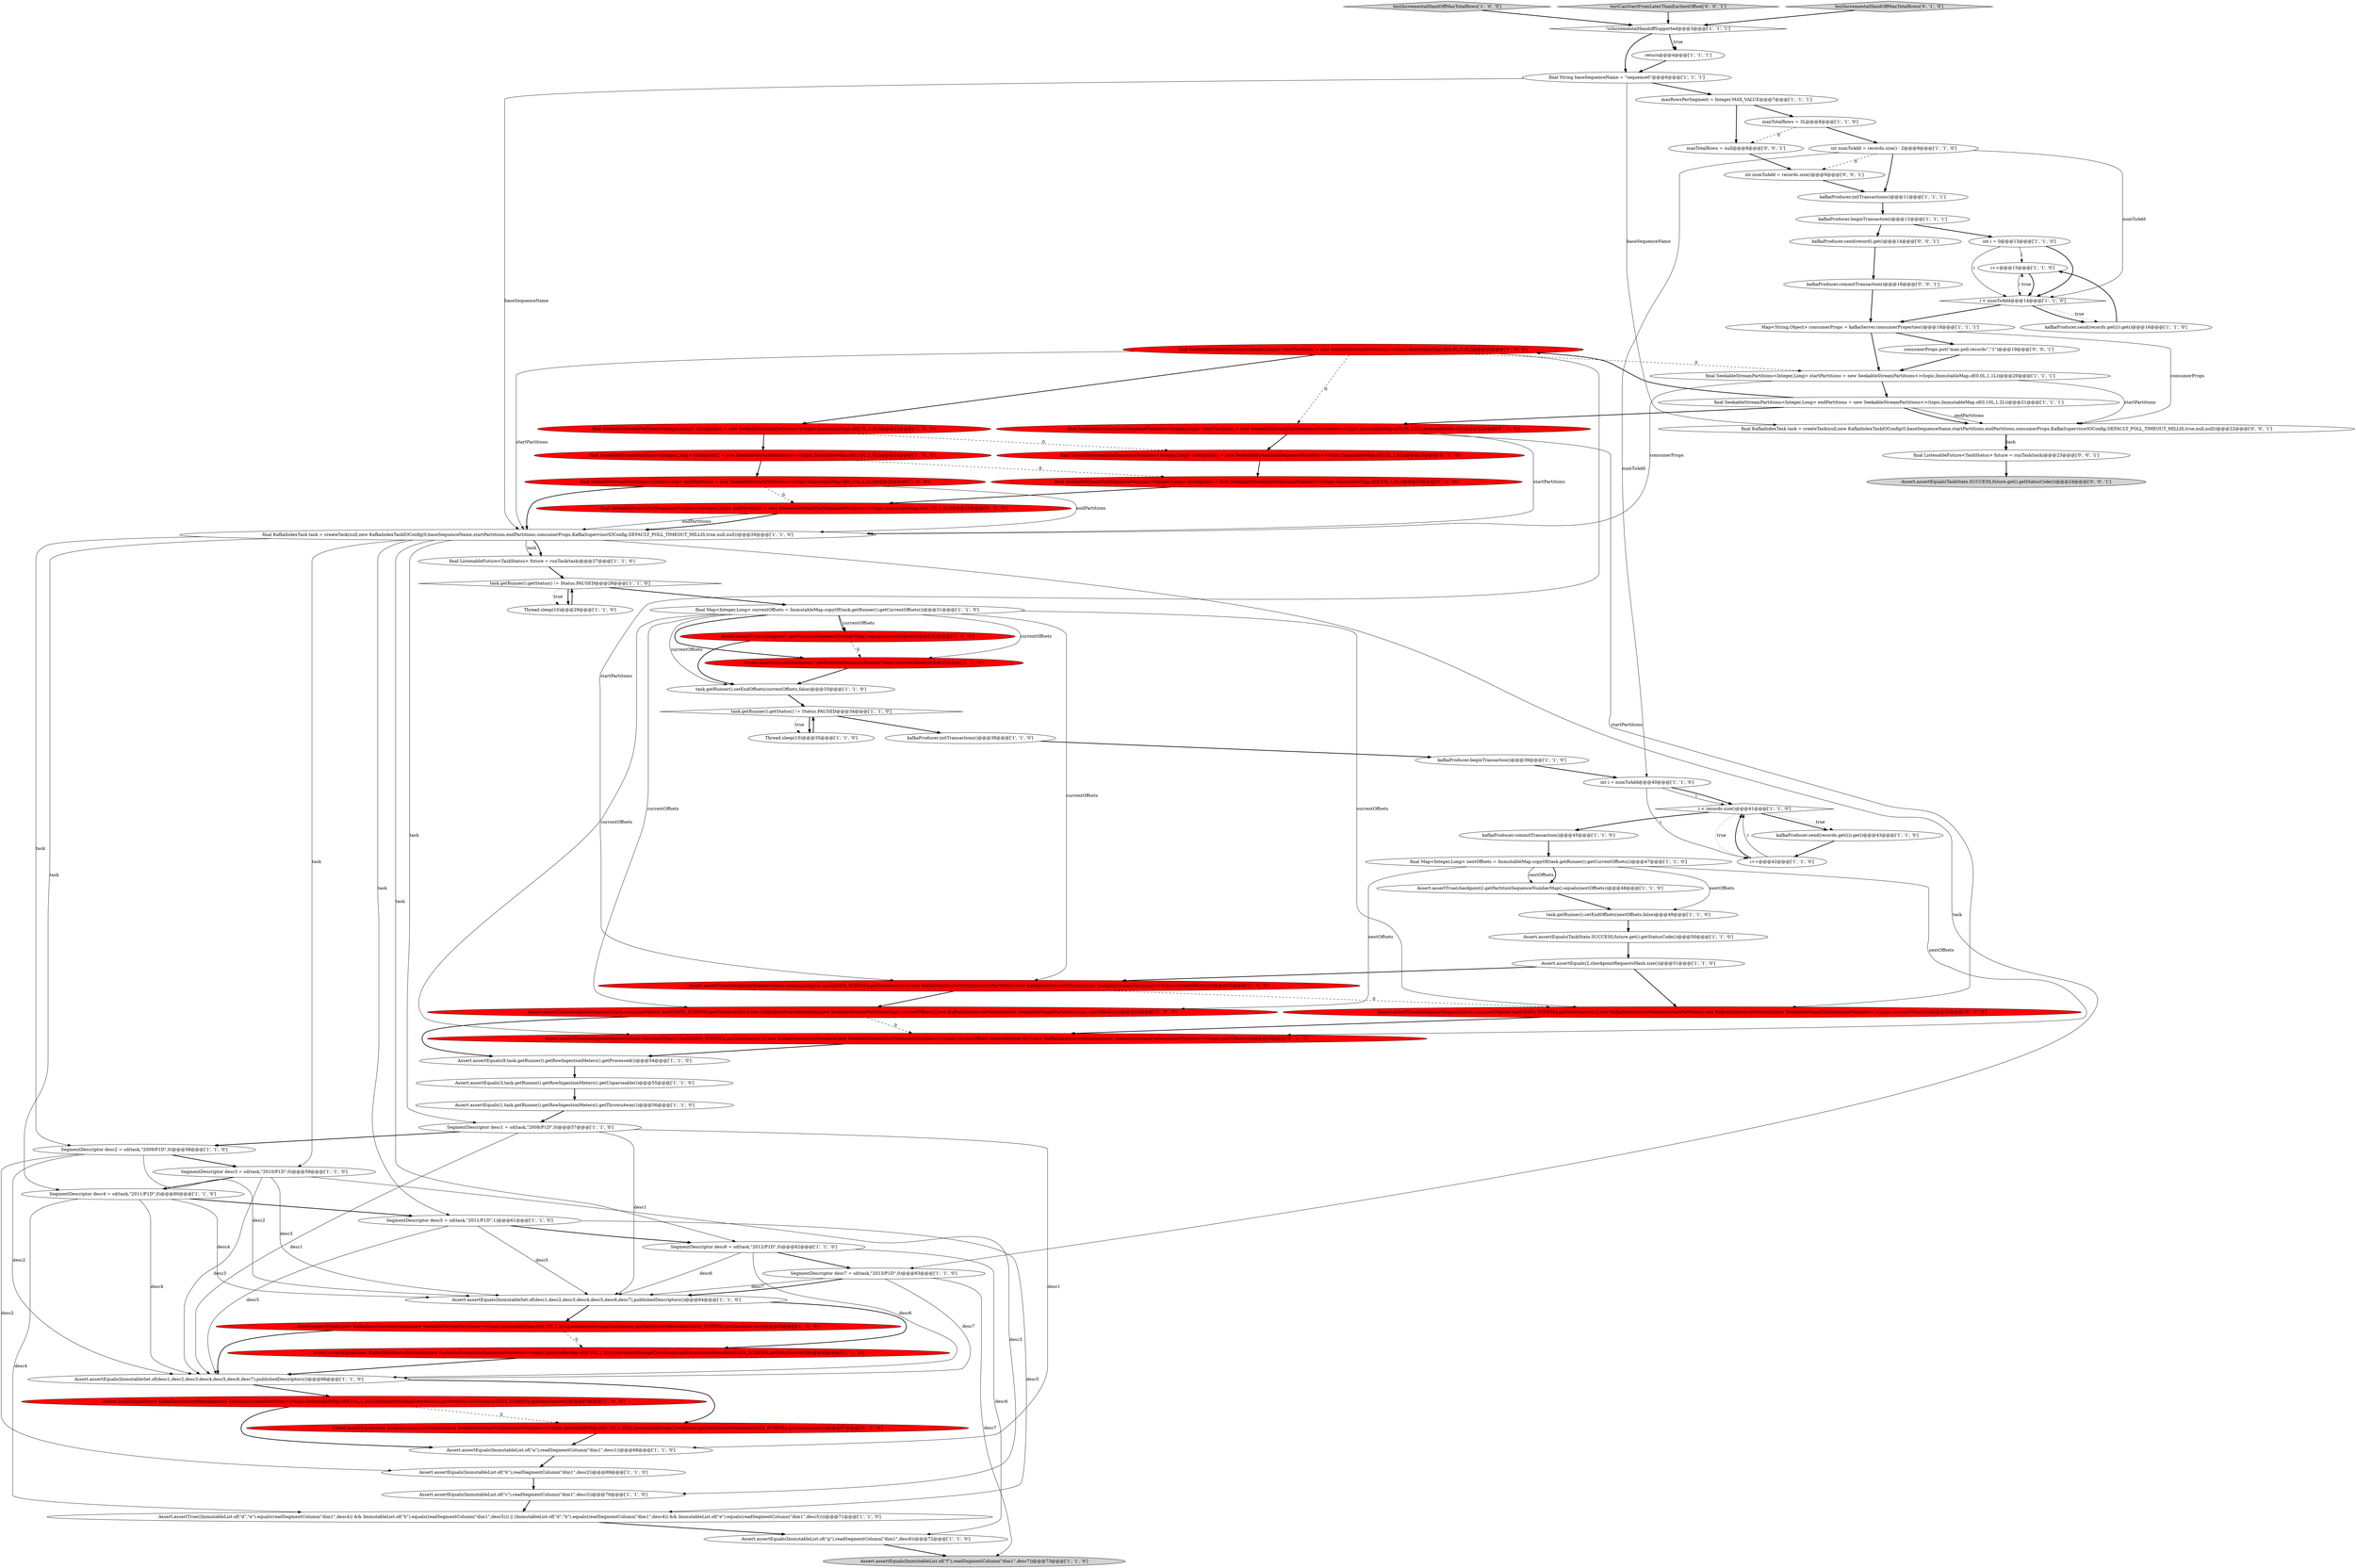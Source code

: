 digraph {
10 [style = filled, label = "final KafkaIndexTask task = createTask(null,new KafkaIndexTaskIOConfig(0,baseSequenceName,startPartitions,endPartitions,consumerProps,KafkaSupervisorIOConfig.DEFAULT_POLL_TIMEOUT_MILLIS,true,null,null))@@@26@@@['1', '1', '0']", fillcolor = white, shape = ellipse image = "AAA0AAABBB1BBB"];
24 [style = filled, label = "SegmentDescriptor desc2 = sd(task,\"2009/P1D\",0)@@@58@@@['1', '1', '0']", fillcolor = white, shape = ellipse image = "AAA0AAABBB1BBB"];
68 [style = filled, label = "final SeekableStreamStartSequenceNumbers<Integer,Long> startPartitions = new SeekableStreamStartSequenceNumbers<>(topic,ImmutableMap.of(0,0L,1,0L),ImmutableSet.of())@@@22@@@['0', '1', '0']", fillcolor = red, shape = ellipse image = "AAA1AAABBB2BBB"];
73 [style = filled, label = "kafkaProducer.send(record).get()@@@14@@@['0', '0', '1']", fillcolor = white, shape = ellipse image = "AAA0AAABBB3BBB"];
63 [style = filled, label = "Assert.assertTrue(checkpointRequestsHash.contains(Objects.hash(DATA_SCHEMA.getDataSource(),0,new KafkaDataSourceMetadata(startPartitions),new KafkaDataSourceMetadata(new SeekableStreamEndSequenceNumbers<>(topic,currentOffsets)))))@@@52@@@['0', '1', '0']", fillcolor = red, shape = ellipse image = "AAA1AAABBB2BBB"];
26 [style = filled, label = "i++@@@15@@@['1', '1', '0']", fillcolor = white, shape = ellipse image = "AAA0AAABBB1BBB"];
5 [style = filled, label = "Assert.assertTrue(checkpointRequestsHash.contains(Objects.hash(DATA_SCHEMA.getDataSource(),0,new KafkaDataSourceMetadata(startPartitions),new KafkaDataSourceMetadata(new SeekableStreamPartitions<>(topic,currentOffsets)))))@@@52@@@['1', '0', '0']", fillcolor = red, shape = ellipse image = "AAA1AAABBB1BBB"];
12 [style = filled, label = "SegmentDescriptor desc6 = sd(task,\"2012/P1D\",0)@@@62@@@['1', '1', '0']", fillcolor = white, shape = ellipse image = "AAA0AAABBB1BBB"];
47 [style = filled, label = "SegmentDescriptor desc3 = sd(task,\"2010/P1D\",0)@@@59@@@['1', '1', '0']", fillcolor = white, shape = ellipse image = "AAA0AAABBB1BBB"];
60 [style = filled, label = "Assert.assertTrue(checkpointRequestsHash.contains(Objects.hash(DATA_SCHEMA.getDataSource(),0,new KafkaDataSourceMetadata(new SeekableStreamPartitions(topic,currentOffsets)),new KafkaDataSourceMetadata(new SeekableStreamPartitions(topic,nextOffsets)))))@@@53@@@['1', '0', '0']", fillcolor = red, shape = ellipse image = "AAA1AAABBB1BBB"];
22 [style = filled, label = "kafkaProducer.initTransactions()@@@11@@@['1', '1', '1']", fillcolor = white, shape = ellipse image = "AAA0AAABBB1BBB"];
45 [style = filled, label = "int numToAdd = records.size() - 2@@@9@@@['1', '1', '0']", fillcolor = white, shape = ellipse image = "AAA0AAABBB1BBB"];
20 [style = filled, label = "task.getRunner().setEndOffsets(nextOffsets,false)@@@49@@@['1', '1', '0']", fillcolor = white, shape = ellipse image = "AAA0AAABBB1BBB"];
32 [style = filled, label = "Assert.assertEquals(new KafkaDataSourceMetadata(new SeekableStreamPartitions<>(topic,ImmutableMap.of(0,10L,1,2L))),metadataStorageCoordinator.getDataSourceMetadata(DATA_SCHEMA.getDataSource()))@@@67@@@['1', '0', '0']", fillcolor = red, shape = ellipse image = "AAA1AAABBB1BBB"];
71 [style = filled, label = "final SeekableStreamEndSequenceNumbers<Integer,Long> checkpoint1 = new SeekableStreamEndSequenceNumbers<>(topic,ImmutableMap.of(0,3L,1,0L))@@@23@@@['0', '1', '0']", fillcolor = red, shape = ellipse image = "AAA1AAABBB2BBB"];
41 [style = filled, label = "Thread.sleep(10)@@@35@@@['1', '1', '0']", fillcolor = white, shape = ellipse image = "AAA0AAABBB1BBB"];
4 [style = filled, label = "kafkaProducer.send(records.get(i)).get()@@@43@@@['1', '1', '0']", fillcolor = white, shape = ellipse image = "AAA0AAABBB1BBB"];
49 [style = filled, label = "!isIncrementalHandoffSupported@@@3@@@['1', '1', '1']", fillcolor = white, shape = diamond image = "AAA0AAABBB1BBB"];
18 [style = filled, label = "i < records.size()@@@41@@@['1', '1', '0']", fillcolor = white, shape = diamond image = "AAA0AAABBB1BBB"];
16 [style = filled, label = "SegmentDescriptor desc4 = sd(task,\"2011/P1D\",0)@@@60@@@['1', '1', '0']", fillcolor = white, shape = ellipse image = "AAA0AAABBB1BBB"];
0 [style = filled, label = "testIncrementalHandOffMaxTotalRows['1', '0', '0']", fillcolor = lightgray, shape = diamond image = "AAA0AAABBB1BBB"];
19 [style = filled, label = "Assert.assertTrue(checkpoint2.getPartitionSequenceNumberMap().equals(nextOffsets))@@@48@@@['1', '1', '0']", fillcolor = white, shape = ellipse image = "AAA0AAABBB1BBB"];
50 [style = filled, label = "kafkaProducer.initTransactions()@@@38@@@['1', '1', '0']", fillcolor = white, shape = ellipse image = "AAA0AAABBB1BBB"];
75 [style = filled, label = "final KafkaIndexTask task = createTask(null,new KafkaIndexTaskIOConfig(0,baseSequenceName,startPartitions,endPartitions,consumerProps,KafkaSupervisorIOConfig.DEFAULT_POLL_TIMEOUT_MILLIS,true,null,null))@@@22@@@['0', '0', '1']", fillcolor = white, shape = ellipse image = "AAA0AAABBB3BBB"];
43 [style = filled, label = "final ListenableFuture<TaskStatus> future = runTask(task)@@@27@@@['1', '1', '0']", fillcolor = white, shape = ellipse image = "AAA0AAABBB1BBB"];
44 [style = filled, label = "Assert.assertEquals(ImmutableList.of(\"g\"),readSegmentColumn(\"dim1\",desc6))@@@72@@@['1', '1', '0']", fillcolor = white, shape = ellipse image = "AAA0AAABBB1BBB"];
53 [style = filled, label = "task.getRunner().getStatus() != Status.PAUSED@@@28@@@['1', '1', '0']", fillcolor = white, shape = diamond image = "AAA0AAABBB1BBB"];
59 [style = filled, label = "final SeekableStreamPartitions<Integer,Long> endPartitions = new SeekableStreamPartitions<>(topic,ImmutableMap.of(0,10L,1,2L))@@@25@@@['1', '0', '0']", fillcolor = red, shape = ellipse image = "AAA1AAABBB1BBB"];
79 [style = filled, label = "Assert.assertEquals(TaskState.SUCCESS,future.get().getStatusCode())@@@24@@@['0', '0', '1']", fillcolor = lightgray, shape = ellipse image = "AAA0AAABBB3BBB"];
48 [style = filled, label = "final String baseSequenceName = \"sequence0\"@@@6@@@['1', '1', '1']", fillcolor = white, shape = ellipse image = "AAA0AAABBB1BBB"];
55 [style = filled, label = "Assert.assertEquals(ImmutableList.of(\"b\"),readSegmentColumn(\"dim1\",desc2))@@@69@@@['1', '1', '0']", fillcolor = white, shape = ellipse image = "AAA0AAABBB1BBB"];
46 [style = filled, label = "Assert.assertEquals(2,checkpointRequestsHash.size())@@@51@@@['1', '1', '0']", fillcolor = white, shape = ellipse image = "AAA0AAABBB1BBB"];
31 [style = filled, label = "Assert.assertEquals(new KafkaDataSourceMetadata(new SeekableStreamPartitions<>(topic,ImmutableMap.of(0,10L,1,2L))),metadataStorageCoordinator.getDataSourceMetadata(DATA_SCHEMA.getDataSource()))@@@65@@@['1', '0', '0']", fillcolor = red, shape = ellipse image = "AAA1AAABBB1BBB"];
15 [style = filled, label = "SegmentDescriptor desc5 = sd(task,\"2011/P1D\",1)@@@61@@@['1', '1', '0']", fillcolor = white, shape = ellipse image = "AAA0AAABBB1BBB"];
35 [style = filled, label = "i++@@@42@@@['1', '1', '0']", fillcolor = white, shape = ellipse image = "AAA0AAABBB1BBB"];
54 [style = filled, label = "final SeekableStreamPartitions<Integer,Long> checkpoint1 = new SeekableStreamPartitions<>(topic,ImmutableMap.of(0,3L,1,0L))@@@23@@@['1', '0', '0']", fillcolor = red, shape = ellipse image = "AAA1AAABBB1BBB"];
58 [style = filled, label = "Assert.assertEquals(3,task.getRunner().getRowIngestionMeters().getUnparseable())@@@55@@@['1', '1', '0']", fillcolor = white, shape = ellipse image = "AAA0AAABBB1BBB"];
29 [style = filled, label = "int i = numToAdd@@@40@@@['1', '1', '0']", fillcolor = white, shape = ellipse image = "AAA0AAABBB1BBB"];
21 [style = filled, label = "Assert.assertEquals(ImmutableList.of(\"f\"),readSegmentColumn(\"dim1\",desc7))@@@73@@@['1', '1', '0']", fillcolor = lightgray, shape = ellipse image = "AAA0AAABBB1BBB"];
11 [style = filled, label = "Assert.assertEquals(ImmutableList.of(\"a\"),readSegmentColumn(\"dim1\",desc1))@@@68@@@['1', '1', '0']", fillcolor = white, shape = ellipse image = "AAA0AAABBB1BBB"];
39 [style = filled, label = "Assert.assertEquals(ImmutableList.of(\"c\"),readSegmentColumn(\"dim1\",desc3))@@@70@@@['1', '1', '0']", fillcolor = white, shape = ellipse image = "AAA0AAABBB1BBB"];
7 [style = filled, label = "final Map<Integer,Long> currentOffsets = ImmutableMap.copyOf(task.getRunner().getCurrentOffsets())@@@31@@@['1', '1', '0']", fillcolor = white, shape = ellipse image = "AAA0AAABBB1BBB"];
81 [style = filled, label = "testCanStartFromLaterThanEarliestOffset['0', '0', '1']", fillcolor = lightgray, shape = diamond image = "AAA0AAABBB3BBB"];
23 [style = filled, label = "SegmentDescriptor desc1 = sd(task,\"2008/P1D\",0)@@@57@@@['1', '1', '0']", fillcolor = white, shape = ellipse image = "AAA0AAABBB1BBB"];
6 [style = filled, label = "kafkaProducer.beginTransaction()@@@39@@@['1', '1', '0']", fillcolor = white, shape = ellipse image = "AAA0AAABBB1BBB"];
65 [style = filled, label = "testIncrementalHandOffMaxTotalRows['0', '1', '0']", fillcolor = lightgray, shape = diamond image = "AAA0AAABBB2BBB"];
80 [style = filled, label = "consumerProps.put(\"max.poll.records\",\"1\")@@@19@@@['0', '0', '1']", fillcolor = white, shape = ellipse image = "AAA0AAABBB3BBB"];
70 [style = filled, label = "final SeekableStreamEndSequenceNumbers<Integer,Long> endPartitions = new SeekableStreamEndSequenceNumbers<>(topic,ImmutableMap.of(0,10L,1,2L))@@@25@@@['0', '1', '0']", fillcolor = red, shape = ellipse image = "AAA1AAABBB2BBB"];
51 [style = filled, label = "Assert.assertTrue((ImmutableList.of(\"d\",\"e\").equals(readSegmentColumn(\"dim1\",desc4)) && ImmutableList.of(\"h\").equals(readSegmentColumn(\"dim1\",desc5))) || (ImmutableList.of(\"d\",\"h\").equals(readSegmentColumn(\"dim1\",desc4)) && ImmutableList.of(\"e\").equals(readSegmentColumn(\"dim1\",desc5))))@@@71@@@['1', '1', '0']", fillcolor = white, shape = ellipse image = "AAA0AAABBB1BBB"];
40 [style = filled, label = "final SeekableStreamPartitions<Integer,Long> startPartitions = new SeekableStreamPartitions<>(topic,ImmutableMap.of(0,0L,1,0L))@@@22@@@['1', '0', '0']", fillcolor = red, shape = ellipse image = "AAA1AAABBB1BBB"];
38 [style = filled, label = "task.getRunner().setEndOffsets(currentOffsets,false)@@@33@@@['1', '1', '0']", fillcolor = white, shape = ellipse image = "AAA0AAABBB1BBB"];
17 [style = filled, label = "final SeekableStreamPartitions<Integer,Long> startPartitions = new SeekableStreamPartitions<>(topic,ImmutableMap.of(0,0L,1,1L))@@@20@@@['1', '1', '1']", fillcolor = white, shape = ellipse image = "AAA0AAABBB1BBB"];
34 [style = filled, label = "int i = 0@@@13@@@['1', '1', '0']", fillcolor = white, shape = ellipse image = "AAA0AAABBB1BBB"];
77 [style = filled, label = "maxTotalRows = null@@@8@@@['0', '0', '1']", fillcolor = white, shape = ellipse image = "AAA0AAABBB3BBB"];
72 [style = filled, label = "final SeekableStreamEndSequenceNumbers<Integer,Long> checkpoint2 = new SeekableStreamEndSequenceNumbers<>(topic,ImmutableMap.of(0,10L,1,0L))@@@24@@@['0', '1', '0']", fillcolor = red, shape = ellipse image = "AAA1AAABBB2BBB"];
64 [style = filled, label = "Assert.assertEquals(new KafkaDataSourceMetadata(new SeekableStreamEndSequenceNumbers<>(topic,ImmutableMap.of(0,10L,1,2L))),metadataStorageCoordinator.getDataSourceMetadata(DATA_SCHEMA.getDataSource()))@@@67@@@['0', '1', '0']", fillcolor = red, shape = ellipse image = "AAA1AAABBB2BBB"];
8 [style = filled, label = "i < numToAdd@@@14@@@['1', '1', '0']", fillcolor = white, shape = diamond image = "AAA0AAABBB1BBB"];
25 [style = filled, label = "Assert.assertEquals(ImmutableSet.of(desc1,desc2,desc3,desc4,desc5,desc6,desc7),publishedDescriptors())@@@66@@@['1', '1', '0']", fillcolor = white, shape = ellipse image = "AAA0AAABBB1BBB"];
69 [style = filled, label = "Assert.assertEquals(checkpoint1.getPartitionSequenceNumberMap(),currentOffsets)@@@32@@@['0', '1', '0']", fillcolor = red, shape = ellipse image = "AAA1AAABBB2BBB"];
13 [style = filled, label = "maxRowsPerSegment = Integer.MAX_VALUE@@@7@@@['1', '1', '1']", fillcolor = white, shape = ellipse image = "AAA0AAABBB1BBB"];
61 [style = filled, label = "Assert.assertTrue(checkpoint1.getPartitionSequenceNumberMap().equals(currentOffsets))@@@32@@@['1', '0', '0']", fillcolor = red, shape = ellipse image = "AAA1AAABBB1BBB"];
56 [style = filled, label = "maxTotalRows = 3L@@@8@@@['1', '1', '0']", fillcolor = white, shape = ellipse image = "AAA0AAABBB1BBB"];
2 [style = filled, label = "final SeekableStreamPartitions<Integer,Long> checkpoint2 = new SeekableStreamPartitions<>(topic,ImmutableMap.of(0,10L,1,0L))@@@24@@@['1', '0', '0']", fillcolor = red, shape = ellipse image = "AAA1AAABBB1BBB"];
74 [style = filled, label = "kafkaProducer.commitTransaction()@@@16@@@['0', '0', '1']", fillcolor = white, shape = ellipse image = "AAA0AAABBB3BBB"];
57 [style = filled, label = "final SeekableStreamPartitions<Integer,Long> endPartitions = new SeekableStreamPartitions<>(topic,ImmutableMap.of(0,10L,1,2L))@@@21@@@['1', '1', '1']", fillcolor = white, shape = ellipse image = "AAA0AAABBB1BBB"];
9 [style = filled, label = "kafkaProducer.beginTransaction()@@@12@@@['1', '1', '1']", fillcolor = white, shape = ellipse image = "AAA0AAABBB1BBB"];
27 [style = filled, label = "SegmentDescriptor desc7 = sd(task,\"2013/P1D\",0)@@@63@@@['1', '1', '0']", fillcolor = white, shape = ellipse image = "AAA0AAABBB1BBB"];
36 [style = filled, label = "Thread.sleep(10)@@@29@@@['1', '1', '0']", fillcolor = white, shape = ellipse image = "AAA0AAABBB1BBB"];
78 [style = filled, label = "int numToAdd = records.size()@@@9@@@['0', '0', '1']", fillcolor = white, shape = ellipse image = "AAA0AAABBB3BBB"];
3 [style = filled, label = "final Map<Integer,Long> nextOffsets = ImmutableMap.copyOf(task.getRunner().getCurrentOffsets())@@@47@@@['1', '1', '0']", fillcolor = white, shape = ellipse image = "AAA0AAABBB1BBB"];
14 [style = filled, label = "task.getRunner().getStatus() != Status.PAUSED@@@34@@@['1', '1', '0']", fillcolor = white, shape = diamond image = "AAA0AAABBB1BBB"];
37 [style = filled, label = "Map<String,Object> consumerProps = kafkaServer.consumerProperties()@@@18@@@['1', '1', '1']", fillcolor = white, shape = ellipse image = "AAA0AAABBB1BBB"];
42 [style = filled, label = "Assert.assertEquals(TaskState.SUCCESS,future.get().getStatusCode())@@@50@@@['1', '1', '0']", fillcolor = white, shape = ellipse image = "AAA0AAABBB1BBB"];
30 [style = filled, label = "kafkaProducer.commitTransaction()@@@45@@@['1', '1', '0']", fillcolor = white, shape = ellipse image = "AAA0AAABBB1BBB"];
28 [style = filled, label = "return@@@4@@@['1', '1', '1']", fillcolor = white, shape = ellipse image = "AAA0AAABBB1BBB"];
62 [style = filled, label = "Assert.assertEquals(ImmutableSet.of(desc1,desc2,desc3,desc4,desc5,desc6,desc7),publishedDescriptors())@@@64@@@['1', '1', '0']", fillcolor = white, shape = ellipse image = "AAA0AAABBB1BBB"];
66 [style = filled, label = "Assert.assertTrue(checkpointRequestsHash.contains(Objects.hash(DATA_SCHEMA.getDataSource(),0,new KafkaDataSourceMetadata(new SeekableStreamStartSequenceNumbers<>(topic,currentOffsets,ImmutableSet.of())),new KafkaDataSourceMetadata(new SeekableStreamEndSequenceNumbers<>(topic,nextOffsets)))))@@@53@@@['0', '1', '0']", fillcolor = red, shape = ellipse image = "AAA1AAABBB2BBB"];
76 [style = filled, label = "final ListenableFuture<TaskStatus> future = runTask(task)@@@23@@@['0', '0', '1']", fillcolor = white, shape = ellipse image = "AAA0AAABBB3BBB"];
1 [style = filled, label = "kafkaProducer.send(records.get(i)).get()@@@16@@@['1', '1', '0']", fillcolor = white, shape = ellipse image = "AAA0AAABBB1BBB"];
67 [style = filled, label = "Assert.assertEquals(new KafkaDataSourceMetadata(new SeekableStreamEndSequenceNumbers<>(topic,ImmutableMap.of(0,10L,1,2L))),metadataStorageCoordinator.getDataSourceMetadata(DATA_SCHEMA.getDataSource()))@@@65@@@['0', '1', '0']", fillcolor = red, shape = ellipse image = "AAA1AAABBB2BBB"];
52 [style = filled, label = "Assert.assertEquals(1,task.getRunner().getRowIngestionMeters().getThrownAway())@@@56@@@['1', '1', '0']", fillcolor = white, shape = ellipse image = "AAA0AAABBB1BBB"];
33 [style = filled, label = "Assert.assertEquals(8,task.getRunner().getRowIngestionMeters().getProcessed())@@@54@@@['1', '1', '0']", fillcolor = white, shape = ellipse image = "AAA0AAABBB1BBB"];
7->61 [style = solid, label="currentOffsets"];
69->38 [style = bold, label=""];
18->35 [style = dotted, label="true"];
67->25 [style = bold, label=""];
16->62 [style = solid, label="desc4"];
46->5 [style = bold, label=""];
27->21 [style = solid, label="desc7"];
36->53 [style = bold, label=""];
73->74 [style = bold, label=""];
49->48 [style = bold, label=""];
18->30 [style = bold, label=""];
12->44 [style = solid, label="desc6"];
15->62 [style = solid, label="desc5"];
54->71 [style = dashed, label="0"];
7->69 [style = bold, label=""];
7->66 [style = solid, label="currentOffsets"];
53->36 [style = dotted, label="true"];
6->29 [style = bold, label=""];
62->67 [style = bold, label=""];
14->41 [style = dotted, label="true"];
29->18 [style = bold, label=""];
15->25 [style = solid, label="desc5"];
8->1 [style = bold, label=""];
53->36 [style = bold, label=""];
63->66 [style = bold, label=""];
74->37 [style = bold, label=""];
3->19 [style = bold, label=""];
39->51 [style = bold, label=""];
40->17 [style = dashed, label="0"];
17->10 [style = solid, label="consumerProps"];
45->22 [style = bold, label=""];
32->64 [style = dashed, label="0"];
43->53 [style = bold, label=""];
2->59 [style = bold, label=""];
32->11 [style = bold, label=""];
16->51 [style = solid, label="desc4"];
10->27 [style = solid, label="task"];
66->33 [style = bold, label=""];
16->25 [style = solid, label="desc4"];
75->76 [style = solid, label="task"];
52->23 [style = bold, label=""];
44->21 [style = bold, label=""];
29->35 [style = solid, label="i"];
7->69 [style = solid, label="currentOffsets"];
35->18 [style = bold, label=""];
42->46 [style = bold, label=""];
7->38 [style = solid, label="currentOffsets"];
61->69 [style = dashed, label="0"];
57->40 [style = bold, label=""];
19->20 [style = bold, label=""];
22->9 [style = bold, label=""];
10->16 [style = solid, label="task"];
51->44 [style = bold, label=""];
81->49 [style = bold, label=""];
34->8 [style = bold, label=""];
31->67 [style = dashed, label="0"];
77->78 [style = bold, label=""];
24->47 [style = bold, label=""];
61->38 [style = bold, label=""];
64->11 [style = bold, label=""];
47->39 [style = solid, label="desc3"];
27->25 [style = solid, label="desc7"];
46->63 [style = bold, label=""];
3->20 [style = solid, label="nextOffsets"];
68->10 [style = solid, label="startPartitions"];
18->4 [style = bold, label=""];
45->29 [style = solid, label="numToAdd"];
54->2 [style = bold, label=""];
27->62 [style = solid, label="desc7"];
59->10 [style = bold, label=""];
15->12 [style = bold, label=""];
10->15 [style = solid, label="task"];
23->25 [style = solid, label="desc1"];
48->13 [style = bold, label=""];
3->66 [style = solid, label="nextOffsets"];
12->25 [style = solid, label="desc6"];
25->64 [style = bold, label=""];
33->58 [style = bold, label=""];
47->16 [style = bold, label=""];
57->75 [style = solid, label="endPartitions"];
34->26 [style = solid, label="i"];
45->78 [style = dashed, label="0"];
10->24 [style = solid, label="task"];
10->47 [style = solid, label="task"];
31->25 [style = bold, label=""];
10->43 [style = bold, label=""];
27->62 [style = bold, label=""];
34->8 [style = solid, label="i"];
45->8 [style = solid, label="numToAdd"];
29->18 [style = solid, label="i"];
49->28 [style = bold, label=""];
59->10 [style = solid, label="endPartitions"];
7->60 [style = solid, label="currentOffsets"];
60->66 [style = dashed, label="0"];
26->8 [style = bold, label=""];
55->39 [style = bold, label=""];
57->68 [style = bold, label=""];
71->72 [style = bold, label=""];
40->5 [style = solid, label="startPartitions"];
49->28 [style = dotted, label="true"];
56->45 [style = bold, label=""];
0->49 [style = bold, label=""];
30->3 [style = bold, label=""];
10->43 [style = solid, label="task"];
48->75 [style = solid, label="baseSequenceName"];
47->25 [style = solid, label="desc3"];
14->50 [style = bold, label=""];
12->62 [style = solid, label="desc6"];
20->42 [style = bold, label=""];
3->19 [style = solid, label="nextOffsets"];
15->51 [style = solid, label="desc5"];
8->37 [style = bold, label=""];
11->55 [style = bold, label=""];
47->62 [style = solid, label="desc3"];
75->76 [style = bold, label=""];
12->27 [style = bold, label=""];
14->41 [style = bold, label=""];
40->10 [style = solid, label="startPartitions"];
37->75 [style = solid, label="consumerProps"];
41->14 [style = bold, label=""];
10->12 [style = solid, label="task"];
24->55 [style = solid, label="desc2"];
2->72 [style = dashed, label="0"];
16->15 [style = bold, label=""];
8->26 [style = dotted, label="true"];
40->68 [style = dashed, label="0"];
4->35 [style = bold, label=""];
24->62 [style = solid, label="desc2"];
40->54 [style = bold, label=""];
50->6 [style = bold, label=""];
59->70 [style = dashed, label="0"];
37->80 [style = bold, label=""];
68->63 [style = solid, label="startPartitions"];
5->60 [style = bold, label=""];
72->70 [style = bold, label=""];
37->17 [style = bold, label=""];
25->32 [style = bold, label=""];
9->73 [style = bold, label=""];
1->26 [style = bold, label=""];
57->75 [style = bold, label=""];
7->63 [style = solid, label="currentOffsets"];
17->57 [style = bold, label=""];
38->14 [style = bold, label=""];
24->25 [style = solid, label="desc2"];
48->10 [style = solid, label="baseSequenceName"];
8->1 [style = dotted, label="true"];
23->62 [style = solid, label="desc1"];
5->63 [style = dashed, label="0"];
62->31 [style = bold, label=""];
23->24 [style = bold, label=""];
60->33 [style = bold, label=""];
13->56 [style = bold, label=""];
17->75 [style = solid, label="startPartitions"];
53->7 [style = bold, label=""];
10->23 [style = solid, label="task"];
35->18 [style = solid, label="i"];
68->71 [style = bold, label=""];
26->8 [style = solid, label="i"];
23->11 [style = solid, label="desc1"];
70->10 [style = solid, label="endPartitions"];
80->17 [style = bold, label=""];
28->48 [style = bold, label=""];
76->79 [style = bold, label=""];
58->52 [style = bold, label=""];
18->4 [style = dotted, label="true"];
7->61 [style = bold, label=""];
13->77 [style = bold, label=""];
7->5 [style = solid, label="currentOffsets"];
65->49 [style = bold, label=""];
78->22 [style = bold, label=""];
56->77 [style = dashed, label="0"];
70->10 [style = bold, label=""];
3->60 [style = solid, label="nextOffsets"];
9->34 [style = bold, label=""];
}
